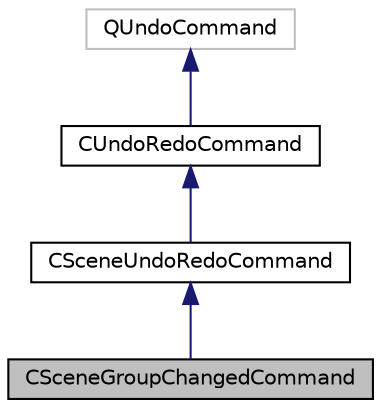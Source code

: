 digraph "CSceneGroupChangedCommand"
{
  edge [fontname="Helvetica",fontsize="10",labelfontname="Helvetica",labelfontsize="10"];
  node [fontname="Helvetica",fontsize="10",shape=record];
  Node0 [label="CSceneGroupChangedCommand",height=0.2,width=0.4,color="black", fillcolor="grey75", style="filled", fontcolor="black"];
  Node1 -> Node0 [dir="back",color="midnightblue",fontsize="10",style="solid",fontname="Helvetica"];
  Node1 [label="CSceneUndoRedoCommand",height=0.2,width=0.4,color="black", fillcolor="white", style="filled",URL="$class_c_scene_undo_redo_command.html",tooltip="The CSceneUndoRedoCommand 场景相关的操作 "];
  Node2 -> Node1 [dir="back",color="midnightblue",fontsize="10",style="solid",fontname="Helvetica"];
  Node2 [label="CUndoRedoCommand",height=0.2,width=0.4,color="black", fillcolor="white", style="filled",URL="$class_c_undo_redo_command.html",tooltip="The CUndoRedoCommand class 撤销还原的基类 "];
  Node3 -> Node2 [dir="back",color="midnightblue",fontsize="10",style="solid",fontname="Helvetica"];
  Node3 [label="QUndoCommand",height=0.2,width=0.4,color="grey75", fillcolor="white", style="filled"];
}
